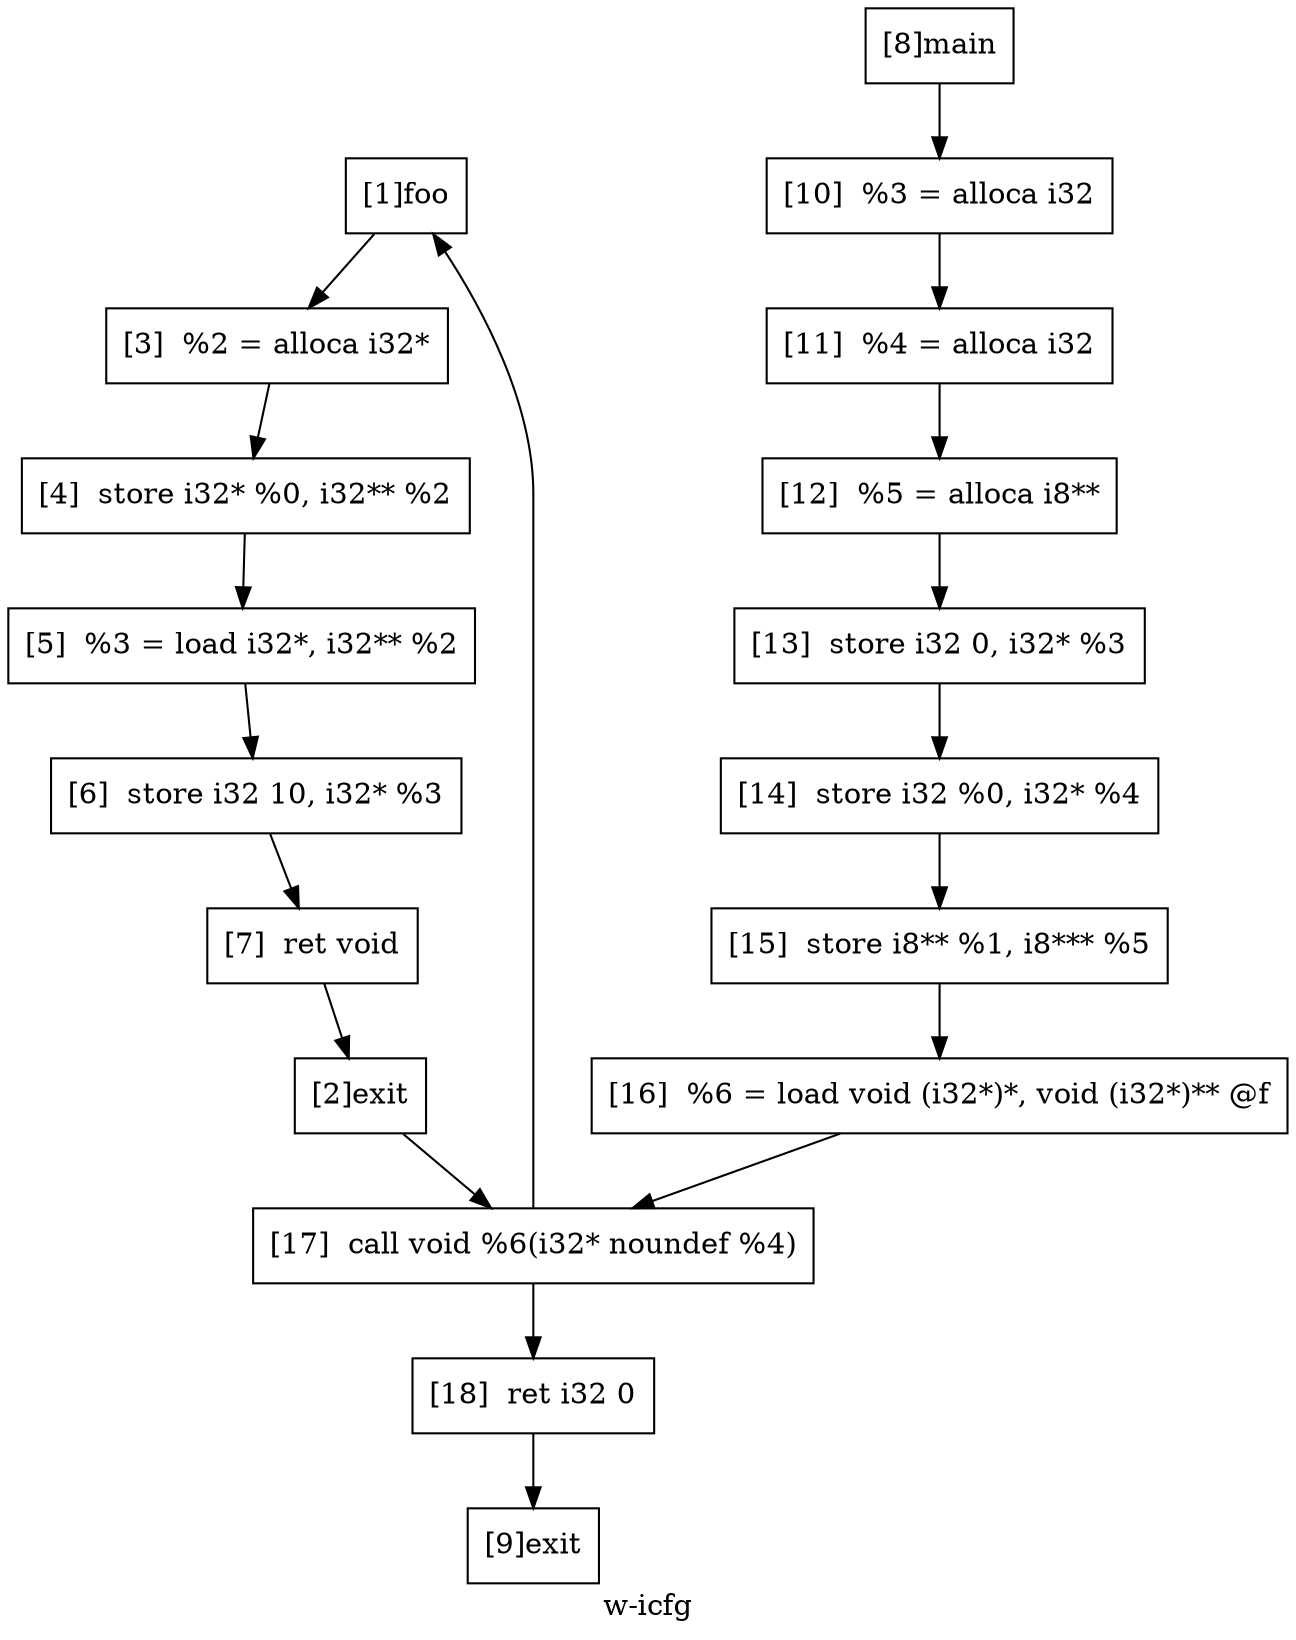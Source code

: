 digraph "w-icfg"{
	label="w-icfg";


	// Define the nodes
	N1 [shape=rectangle, color=black,label="[1]foo"];
	N2 [shape=rectangle, color=black,label="[2]exit"];
	N3 [shape=rectangle, color=black,label="[3]  %2 = alloca i32*"];
	N4 [shape=rectangle, color=black,label="[4]  store i32* %0, i32** %2"];
	N5 [shape=rectangle, color=black,label="[5]  %3 = load i32*, i32** %2"];
	N6 [shape=rectangle, color=black,label="[6]  store i32 10, i32* %3"];
	N7 [shape=rectangle, color=black,label="[7]  ret void"];
	N8 [shape=rectangle, color=black,label="[8]main"];
	N9 [shape=rectangle, color=black,label="[9]exit"];
	N10 [shape=rectangle, color=black,label="[10]  %3 = alloca i32"];
	N11 [shape=rectangle, color=black,label="[11]  %4 = alloca i32"];
	N12 [shape=rectangle, color=black,label="[12]  %5 = alloca i8**"];
	N13 [shape=rectangle, color=black,label="[13]  store i32 0, i32* %3"];
	N14 [shape=rectangle, color=black,label="[14]  store i32 %0, i32* %4"];
	N15 [shape=rectangle, color=black,label="[15]  store i8** %1, i8*** %5"];
	N16 [shape=rectangle, color=black,label="[16]  %6 = load void (i32*)*, void (i32*)** @f"];
	N17 [shape=rectangle, color=black,label="[17]  call void %6(i32* noundef %4)"];
	N18 [shape=rectangle, color=black,label="[18]  ret i32 0"];


	// Define the edges
	N1 -> N3[color=black,label=""];
	N2 -> N17[color=black,label=""];
	N3 -> N4[color=black,label=""];
	N4 -> N5[color=black,label=""];
	N5 -> N6[color=black,label=""];
	N6 -> N7[color=black,label=""];
	N7 -> N2[color=black,label=""];
	N8 -> N10[color=black,label=""];
	N10 -> N11[color=black,label=""];
	N11 -> N12[color=black,label=""];
	N12 -> N13[color=black,label=""];
	N13 -> N14[color=black,label=""];
	N14 -> N15[color=black,label=""];
	N15 -> N16[color=black,label=""];
	N16 -> N17[color=black,label=""];
	N17 -> N1[color=black,label=""];
	N17 -> N18[color=black,label=""];
	N18 -> N9[color=black,label=""];
}
